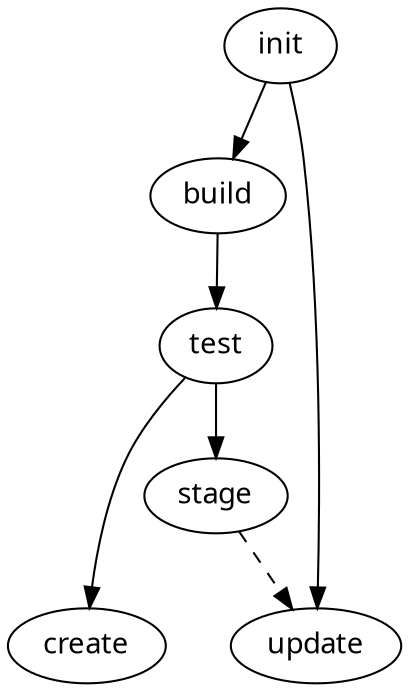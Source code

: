 digraph G {

  node [fontname = "sans-serif"];
  edge [fontname = "sans-serif"];
  init -> build
  test -> stage
  stage -> update [style=dashed]
  test -> create
  build -> test
  init -> update

  { rank = same; create; update }

}

